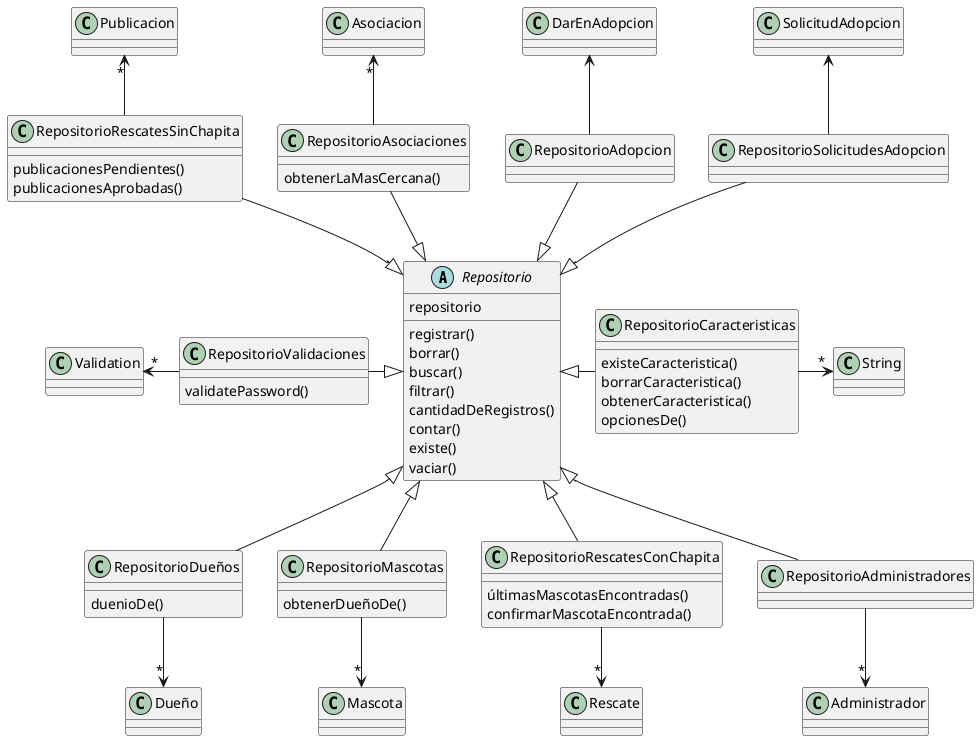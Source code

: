 @startuml rescateDePatitas

abstract class Repositorio {
  repositorio
  registrar()
  borrar()
  buscar()
  filtrar()
  cantidadDeRegistros()
  contar()
  existe()
  vaciar()
  
}

class RepositorioDueños{
  duenioDe()
}


class RepositorioMascotas{
  obtenerDueñoDe()
}


class RepositorioRescatesConChapita{
  últimasMascotasEncontradas()
  confirmarMascotaEncontrada()
}

class RepositorioCaracteristicas{
  existeCaracteristica()
  borrarCaracteristica()
  obtenerCaracteristica()
  opcionesDe()
}

class RepositorioAdministradores{

}

class RepositorioValidaciones{
  validatePassword()
}


class RepositorioRescatesSinChapita{
  publicacionesPendientes()
  publicacionesAprobadas()
}


class RepositorioAsociaciones{
  obtenerLaMasCercana()
}


class RepositorioAdopcion{}
class RepositorioSolicitudesAdopcion{}

RepositorioAsociaciones        -u-> "*" Asociacion
RepositorioRescatesSinChapita  -u-> "*" Publicacion
RepositorioDueños              -d-> "*" Dueño
RepositorioMascotas            -d-> "*" Mascota
RepositorioRescatesConChapita  -d-> "*" Rescate
RepositorioAdministradores     -d-> "*" Administrador
RepositorioCaracteristicas     -r-> "*" String
RepositorioValidaciones        -l-> "*" Validation
RepositorioAdopcion            -u-> DarEnAdopcion
RepositorioSolicitudesAdopcion -u-> SolicitudAdopcion


RepositorioAsociaciones        -d-|> Repositorio
RepositorioRescatesSinChapita  -d-|> Repositorio
RepositorioValidaciones        -r-|> Repositorio
RepositorioDueños              -u-|> Repositorio
RepositorioRescatesConChapita  -u-|> Repositorio
RepositorioMascotas            -u-|> Repositorio
RepositorioCaracteristicas     -l-|> Repositorio
RepositorioAdministradores     -u-|> Repositorio
RepositorioAdopcion            --|> Repositorio
RepositorioSolicitudesAdopcion --|> Repositorio
@enduml